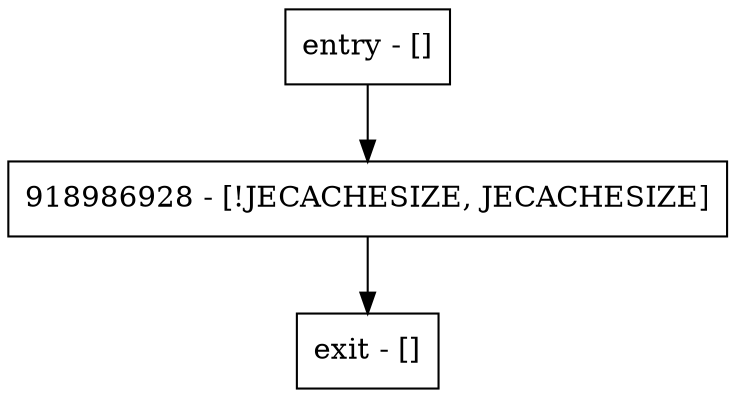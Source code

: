 digraph setLockTableDump {
node [shape=record];
entry [label="entry - []"];
exit [label="exit - []"];
918986928 [label="918986928 - [!JECACHESIZE, JECACHESIZE]"];
entry;
exit;
entry -> 918986928;
918986928 -> exit;
}
